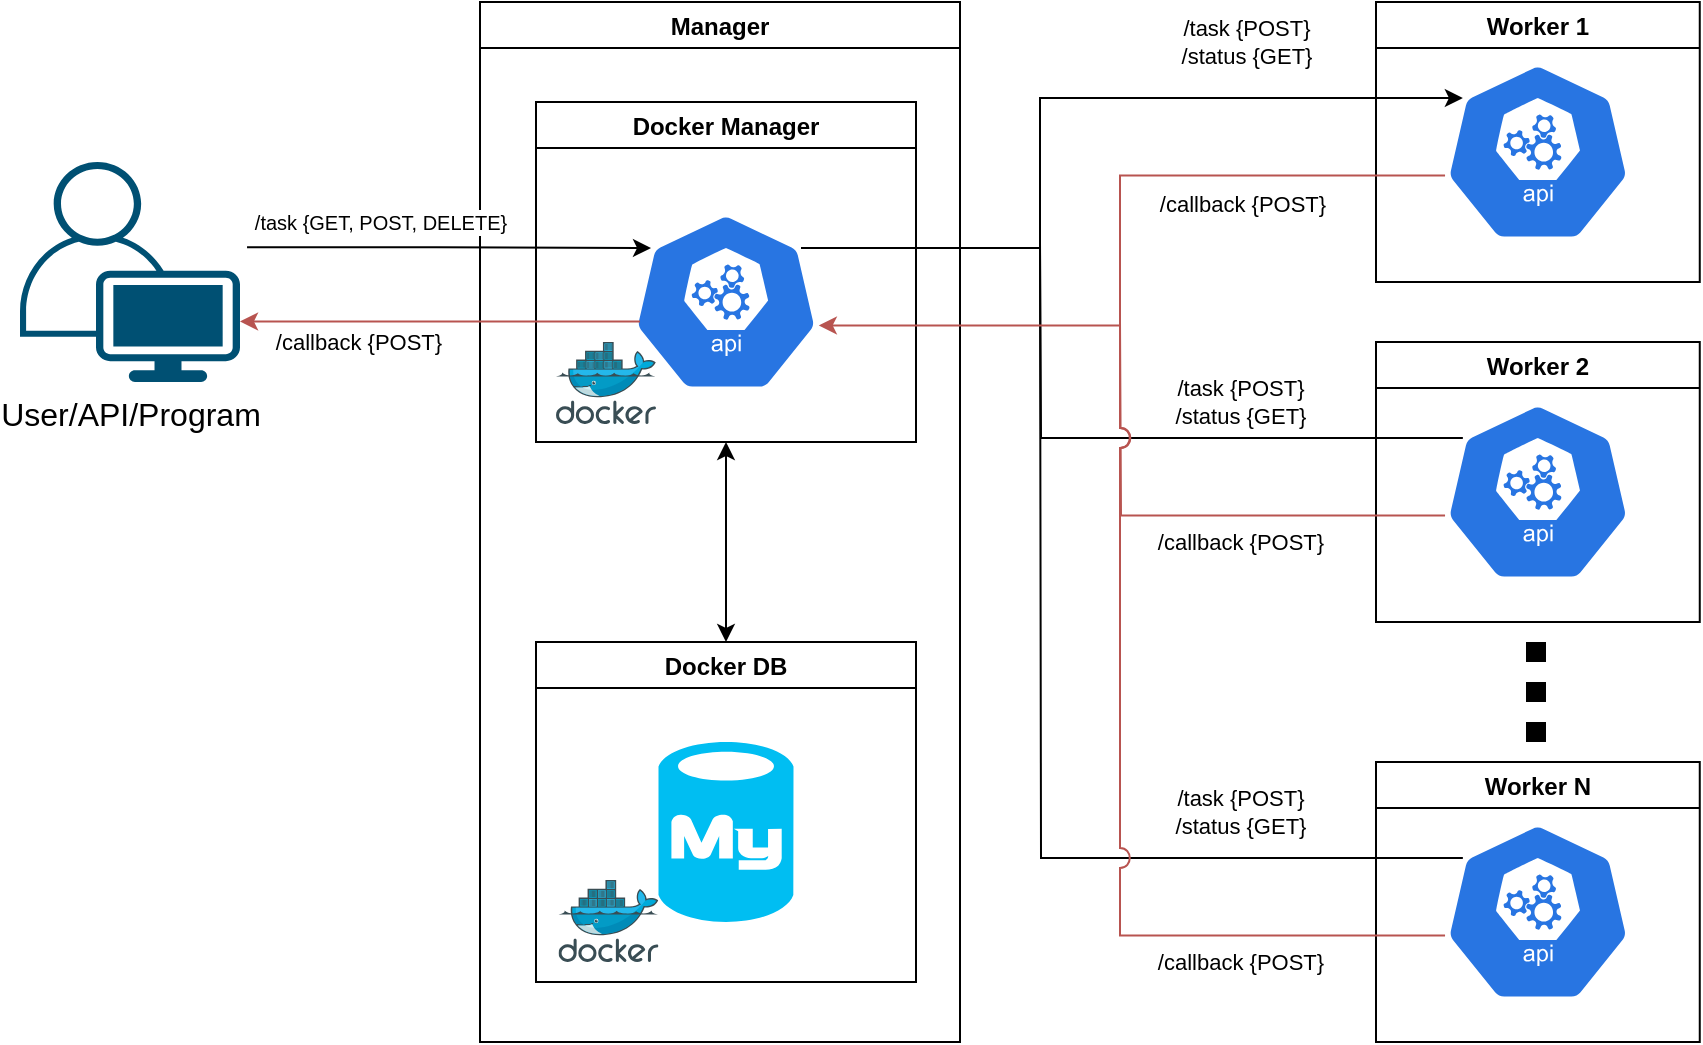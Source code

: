 <mxfile version="22.1.11" type="device">
  <diagram name="Page-1" id="E-aqEsKcpCFOM5G_bo27">
    <mxGraphModel dx="776" dy="867" grid="1" gridSize="10" guides="1" tooltips="1" connect="1" arrows="1" fold="1" page="1" pageScale="1" pageWidth="850" pageHeight="1100" math="0" shadow="0">
      <root>
        <mxCell id="0" />
        <mxCell id="1" parent="0" />
        <mxCell id="iDe31Pu97hCUr6PlDok6-61" style="edgeStyle=orthogonalEdgeStyle;rounded=0;orthogonalLoop=1;jettySize=auto;html=1;entryX=0.1;entryY=0.2;entryDx=0;entryDy=0;entryPerimeter=0;exitX=0.9;exitY=0.2;exitDx=0;exitDy=0;exitPerimeter=0;jumpStyle=arc;jumpSize=11;" parent="1" target="iDe31Pu97hCUr6PlDok6-25" edge="1" source="iDe31Pu97hCUr6PlDok6-2">
          <mxGeometry relative="1" as="geometry">
            <mxPoint x="400" y="200" as="sourcePoint" />
            <Array as="points">
              <mxPoint x="520" y="203" />
              <mxPoint x="520" y="128" />
            </Array>
          </mxGeometry>
        </mxCell>
        <mxCell id="iDe31Pu97hCUr6PlDok6-69" value="/callback {POST}" style="edgeLabel;html=1;align=center;verticalAlign=middle;resizable=0;points=[];" parent="iDe31Pu97hCUr6PlDok6-61" vertex="1" connectable="0">
          <mxGeometry x="0.384" relative="1" as="geometry">
            <mxPoint x="14" y="53" as="offset" />
          </mxGeometry>
        </mxCell>
        <mxCell id="iDe31Pu97hCUr6PlDok6-54" value="Manager" style="swimlane;" parent="1" vertex="1">
          <mxGeometry x="240" y="80" width="240" height="520" as="geometry" />
        </mxCell>
        <mxCell id="iDe31Pu97hCUr6PlDok6-6" value="" style="image;sketch=0;aspect=fixed;html=1;points=[];align=center;fontSize=12;image=img/lib/mscae/Docker.svg;" parent="iDe31Pu97hCUr6PlDok6-54" vertex="1">
          <mxGeometry x="38" y="170" width="50" height="41" as="geometry" />
        </mxCell>
        <mxCell id="iDe31Pu97hCUr6PlDok6-12" value="" style="image;sketch=0;aspect=fixed;html=1;points=[];align=center;fontSize=12;image=img/lib/mscae/Docker.svg;" parent="iDe31Pu97hCUr6PlDok6-54" vertex="1">
          <mxGeometry x="39.25" y="439" width="50" height="41" as="geometry" />
        </mxCell>
        <mxCell id="iDe31Pu97hCUr6PlDok6-3" value="Docker Manager" style="swimlane;" parent="1" vertex="1">
          <mxGeometry x="268" y="130" width="190" height="170" as="geometry" />
        </mxCell>
        <mxCell id="iDe31Pu97hCUr6PlDok6-2" value="" style="sketch=0;html=1;dashed=0;whitespace=wrap;fillColor=#2875E2;strokeColor=#ffffff;points=[[0.005,0.63,0],[0.1,0.2,0],[0.9,0.2,0],[0.5,0,0],[0.995,0.63,0],[0.72,0.99,0],[0.5,1,0],[0.28,0.99,0]];verticalLabelPosition=bottom;align=center;verticalAlign=top;shape=mxgraph.kubernetes.icon;prIcon=api" parent="iDe31Pu97hCUr6PlDok6-3" vertex="1">
          <mxGeometry x="48.13" y="55" width="93.75" height="90" as="geometry" />
        </mxCell>
        <mxCell id="iDe31Pu97hCUr6PlDok6-13" style="edgeStyle=orthogonalEdgeStyle;rounded=0;orthogonalLoop=1;jettySize=auto;html=1;entryX=0.5;entryY=1;entryDx=0;entryDy=0;startArrow=classic;startFill=1;" parent="1" source="iDe31Pu97hCUr6PlDok6-10" target="iDe31Pu97hCUr6PlDok6-3" edge="1">
          <mxGeometry relative="1" as="geometry" />
        </mxCell>
        <mxCell id="iDe31Pu97hCUr6PlDok6-10" value="Docker DB" style="swimlane;" parent="1" vertex="1">
          <mxGeometry x="268" y="400" width="190" height="170" as="geometry" />
        </mxCell>
        <mxCell id="iDe31Pu97hCUr6PlDok6-1" value="" style="verticalLabelPosition=bottom;html=1;verticalAlign=top;align=center;strokeColor=none;fillColor=#00BEF2;shape=mxgraph.azure.mysql_database;" parent="iDe31Pu97hCUr6PlDok6-10" vertex="1">
          <mxGeometry x="61.25" y="50" width="67.5" height="90" as="geometry" />
        </mxCell>
        <mxCell id="iDe31Pu97hCUr6PlDok6-22" value="Worker N" style="swimlane;startSize=23;" parent="1" vertex="1">
          <mxGeometry x="688" y="460" width="161.88" height="140" as="geometry" />
        </mxCell>
        <mxCell id="cFM_h8jl7kTpUuoIM_QR-4" style="edgeStyle=orthogonalEdgeStyle;rounded=0;orthogonalLoop=1;jettySize=auto;html=1;exitX=0.1;exitY=0.2;exitDx=0;exitDy=0;exitPerimeter=0;endArrow=none;endFill=0;" edge="1" parent="iDe31Pu97hCUr6PlDok6-22" source="iDe31Pu97hCUr6PlDok6-23">
          <mxGeometry relative="1" as="geometry">
            <mxPoint x="-168" y="-260" as="targetPoint" />
          </mxGeometry>
        </mxCell>
        <mxCell id="iDe31Pu97hCUr6PlDok6-23" value="" style="sketch=0;html=1;dashed=0;whitespace=wrap;fillColor=#2875E2;strokeColor=#ffffff;points=[[0.005,0.63,0],[0.1,0.2,0],[0.9,0.2,0],[0.5,0,0],[0.995,0.63,0],[0.72,0.99,0],[0.5,1,0],[0.28,0.99,0]];verticalLabelPosition=bottom;align=center;verticalAlign=top;shape=mxgraph.kubernetes.icon;prIcon=api" parent="iDe31Pu97hCUr6PlDok6-22" vertex="1">
          <mxGeometry x="34.06" y="30" width="93.75" height="90" as="geometry" />
        </mxCell>
        <mxCell id="iDe31Pu97hCUr6PlDok6-31" style="rounded=0;orthogonalLoop=1;jettySize=auto;html=1;dashed=1;endArrow=none;endFill=0;strokeWidth=10;dashPattern=1 1;edgeStyle=orthogonalEdgeStyle;" parent="1" edge="1">
          <mxGeometry relative="1" as="geometry">
            <mxPoint x="768" y="400" as="sourcePoint" />
            <mxPoint x="768" y="460" as="targetPoint" />
          </mxGeometry>
        </mxCell>
        <mxCell id="iDe31Pu97hCUr6PlDok6-20" value="Worker 2" style="swimlane;" parent="1" vertex="1">
          <mxGeometry x="688" y="250" width="161.88" height="140" as="geometry" />
        </mxCell>
        <mxCell id="cFM_h8jl7kTpUuoIM_QR-3" style="edgeStyle=orthogonalEdgeStyle;rounded=0;orthogonalLoop=1;jettySize=auto;html=1;exitX=0.1;exitY=0.2;exitDx=0;exitDy=0;exitPerimeter=0;endArrow=none;endFill=0;" edge="1" parent="iDe31Pu97hCUr6PlDok6-20" source="iDe31Pu97hCUr6PlDok6-21">
          <mxGeometry relative="1" as="geometry">
            <mxPoint x="-168" y="-50" as="targetPoint" />
          </mxGeometry>
        </mxCell>
        <mxCell id="iDe31Pu97hCUr6PlDok6-21" value="" style="sketch=0;html=1;dashed=0;whitespace=wrap;fillColor=#2875E2;strokeColor=#ffffff;points=[[0.005,0.63,0],[0.1,0.2,0],[0.9,0.2,0],[0.5,0,0],[0.995,0.63,0],[0.72,0.99,0],[0.5,1,0],[0.28,0.99,0]];verticalLabelPosition=bottom;align=center;verticalAlign=top;shape=mxgraph.kubernetes.icon;prIcon=api" parent="iDe31Pu97hCUr6PlDok6-20" vertex="1">
          <mxGeometry x="34.06" y="30" width="93.75" height="90" as="geometry" />
        </mxCell>
        <mxCell id="cFM_h8jl7kTpUuoIM_QR-2" style="edgeStyle=orthogonalEdgeStyle;rounded=0;orthogonalLoop=1;jettySize=auto;html=1;exitX=0.005;exitY=0.63;exitDx=0;exitDy=0;exitPerimeter=0;endArrow=none;endFill=0;fillColor=#f8cecc;strokeColor=#b85450;jumpStyle=arc;jumpSize=10;" edge="1" parent="iDe31Pu97hCUr6PlDok6-20" source="iDe31Pu97hCUr6PlDok6-21">
          <mxGeometry relative="1" as="geometry">
            <mxPoint x="-128" y="-10" as="targetPoint" />
          </mxGeometry>
        </mxCell>
        <mxCell id="iDe31Pu97hCUr6PlDok6-24" value="Worker 1" style="swimlane;" parent="1" vertex="1">
          <mxGeometry x="688" y="80" width="161.88" height="140" as="geometry" />
        </mxCell>
        <mxCell id="iDe31Pu97hCUr6PlDok6-25" value="" style="sketch=0;html=1;dashed=0;whitespace=wrap;fillColor=#2875E2;strokeColor=#ffffff;points=[[0.005,0.63,0],[0.1,0.2,0],[0.9,0.2,0],[0.5,0,0],[0.995,0.63,0],[0.72,0.99,0],[0.5,1,0],[0.28,0.99,0]];verticalLabelPosition=bottom;align=center;verticalAlign=top;shape=mxgraph.kubernetes.icon;prIcon=api" parent="iDe31Pu97hCUr6PlDok6-24" vertex="1">
          <mxGeometry x="34.06" y="30" width="93.75" height="90" as="geometry" />
        </mxCell>
        <mxCell id="cFM_h8jl7kTpUuoIM_QR-1" style="edgeStyle=orthogonalEdgeStyle;rounded=0;orthogonalLoop=1;jettySize=auto;html=1;exitX=0.005;exitY=0.63;exitDx=0;exitDy=0;exitPerimeter=0;endArrow=none;endFill=0;fillColor=#f8cecc;strokeColor=#b85450;jumpStyle=arc;jumpSize=10;" edge="1" parent="iDe31Pu97hCUr6PlDok6-24" source="iDe31Pu97hCUr6PlDok6-25">
          <mxGeometry relative="1" as="geometry">
            <mxPoint x="-128" y="160" as="targetPoint" />
            <Array as="points">
              <mxPoint x="-128" y="87" />
            </Array>
          </mxGeometry>
        </mxCell>
        <mxCell id="iDe31Pu97hCUr6PlDok6-35" style="edgeStyle=orthogonalEdgeStyle;rounded=0;orthogonalLoop=1;jettySize=auto;html=1;startArrow=none;startFill=0;exitX=1.032;exitY=0.387;exitDx=0;exitDy=0;exitPerimeter=0;entryX=0.1;entryY=0.2;entryDx=0;entryDy=0;entryPerimeter=0;" parent="1" source="iDe31Pu97hCUr6PlDok6-33" target="iDe31Pu97hCUr6PlDok6-2" edge="1">
          <mxGeometry relative="1" as="geometry">
            <mxPoint x="170" y="240" as="sourcePoint" />
            <mxPoint x="320" y="240" as="targetPoint" />
          </mxGeometry>
        </mxCell>
        <mxCell id="iDe31Pu97hCUr6PlDok6-37" value="&lt;font style=&quot;font-size: 10px;&quot;&gt;/task {GET, POST, DELETE}&lt;/font&gt;" style="edgeLabel;html=1;align=center;verticalAlign=middle;resizable=0;points=[];" parent="iDe31Pu97hCUr6PlDok6-35" vertex="1" connectable="0">
          <mxGeometry x="-0.229" y="2" relative="1" as="geometry">
            <mxPoint x="-12" y="-11" as="offset" />
          </mxGeometry>
        </mxCell>
        <mxCell id="iDe31Pu97hCUr6PlDok6-33" value="&lt;font style=&quot;font-size: 16px;&quot;&gt;User/API/Program&lt;/font&gt;" style="points=[[0.35,0,0],[0.98,0.51,0],[1,0.71,0],[0.67,1,0],[0,0.795,0],[0,0.65,0]];verticalLabelPosition=bottom;sketch=0;html=1;verticalAlign=top;aspect=fixed;align=center;pointerEvents=1;shape=mxgraph.cisco19.user;fillColor=#005073;strokeColor=none;" parent="1" vertex="1">
          <mxGeometry x="10" y="160" width="110" height="110" as="geometry" />
        </mxCell>
        <mxCell id="iDe31Pu97hCUr6PlDok6-39" value="/task {POST}&lt;br&gt;/status {GET}" style="edgeLabel;html=1;align=center;verticalAlign=middle;resizable=0;points=[];" parent="1" vertex="1" connectable="0">
          <mxGeometry x="620.004" y="279.997" as="geometry" />
        </mxCell>
        <mxCell id="iDe31Pu97hCUr6PlDok6-40" value="/task {POST}&lt;br&gt;/status {GET}" style="edgeLabel;html=1;align=center;verticalAlign=middle;resizable=0;points=[];" parent="1" vertex="1" connectable="0">
          <mxGeometry x="620.004" y="484.997" as="geometry" />
        </mxCell>
        <mxCell id="iDe31Pu97hCUr6PlDok6-41" style="edgeStyle=orthogonalEdgeStyle;rounded=0;orthogonalLoop=1;jettySize=auto;html=1;entryX=1;entryY=0.725;entryDx=0;entryDy=0;entryPerimeter=0;fillColor=#f8cecc;strokeColor=#b85450;exitX=0.041;exitY=0.608;exitDx=0;exitDy=0;exitPerimeter=0;" parent="1" target="iDe31Pu97hCUr6PlDok6-33" edge="1" source="iDe31Pu97hCUr6PlDok6-2">
          <mxGeometry relative="1" as="geometry">
            <mxPoint x="310" y="240" as="sourcePoint" />
          </mxGeometry>
        </mxCell>
        <mxCell id="iDe31Pu97hCUr6PlDok6-42" value="/callback {POST}" style="edgeLabel;html=1;align=center;verticalAlign=middle;resizable=0;points=[];" parent="iDe31Pu97hCUr6PlDok6-41" vertex="1" connectable="0">
          <mxGeometry x="0.138" y="-2" relative="1" as="geometry">
            <mxPoint x="-27" y="12" as="offset" />
          </mxGeometry>
        </mxCell>
        <mxCell id="iDe31Pu97hCUr6PlDok6-53" value="/task {POST}&lt;br&gt;/status {GET}" style="edgeLabel;html=1;align=center;verticalAlign=middle;resizable=0;points=[];" parent="1" vertex="1" connectable="0">
          <mxGeometry x="620.004" y="549.997" as="geometry">
            <mxPoint x="3" y="-450" as="offset" />
          </mxGeometry>
        </mxCell>
        <mxCell id="iDe31Pu97hCUr6PlDok6-70" value="/callback {POST}" style="edgeLabel;html=1;align=center;verticalAlign=middle;resizable=0;points=[];" parent="1" vertex="1" connectable="0">
          <mxGeometry x="620" y="560" as="geometry" />
        </mxCell>
        <mxCell id="iDe31Pu97hCUr6PlDok6-71" value="/callback {POST}" style="edgeLabel;html=1;align=center;verticalAlign=middle;resizable=0;points=[];" parent="1" vertex="1" connectable="0">
          <mxGeometry x="620" y="350" as="geometry" />
        </mxCell>
        <mxCell id="cFM_h8jl7kTpUuoIM_QR-10" style="edgeStyle=orthogonalEdgeStyle;rounded=0;orthogonalLoop=1;jettySize=auto;html=1;exitX=0.005;exitY=0.63;exitDx=0;exitDy=0;exitPerimeter=0;entryX=0.995;entryY=0.63;entryDx=0;entryDy=0;entryPerimeter=0;jumpStyle=arc;jumpSize=10;fillColor=#f8cecc;strokeColor=#b85450;" edge="1" parent="1" source="iDe31Pu97hCUr6PlDok6-23" target="iDe31Pu97hCUr6PlDok6-2">
          <mxGeometry relative="1" as="geometry">
            <Array as="points">
              <mxPoint x="560" y="547" />
              <mxPoint x="560" y="242" />
            </Array>
          </mxGeometry>
        </mxCell>
      </root>
    </mxGraphModel>
  </diagram>
</mxfile>
